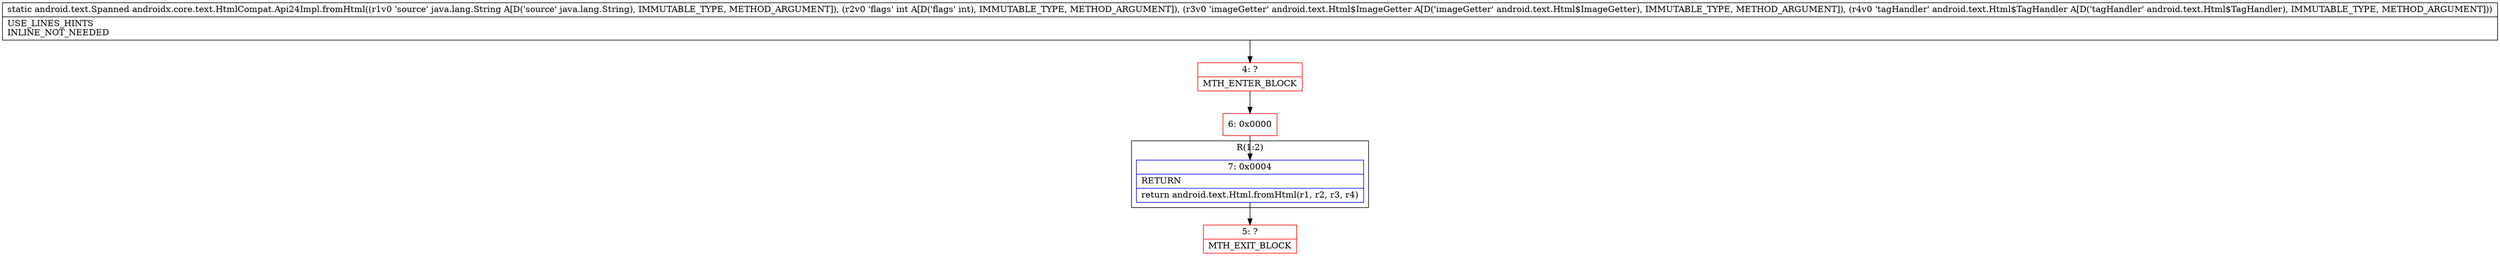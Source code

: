 digraph "CFG forandroidx.core.text.HtmlCompat.Api24Impl.fromHtml(Ljava\/lang\/String;ILandroid\/text\/Html$ImageGetter;Landroid\/text\/Html$TagHandler;)Landroid\/text\/Spanned;" {
subgraph cluster_Region_1532649984 {
label = "R(1:2)";
node [shape=record,color=blue];
Node_7 [shape=record,label="{7\:\ 0x0004|RETURN\l|return android.text.Html.fromHtml(r1, r2, r3, r4)\l}"];
}
Node_4 [shape=record,color=red,label="{4\:\ ?|MTH_ENTER_BLOCK\l}"];
Node_6 [shape=record,color=red,label="{6\:\ 0x0000}"];
Node_5 [shape=record,color=red,label="{5\:\ ?|MTH_EXIT_BLOCK\l}"];
MethodNode[shape=record,label="{static android.text.Spanned androidx.core.text.HtmlCompat.Api24Impl.fromHtml((r1v0 'source' java.lang.String A[D('source' java.lang.String), IMMUTABLE_TYPE, METHOD_ARGUMENT]), (r2v0 'flags' int A[D('flags' int), IMMUTABLE_TYPE, METHOD_ARGUMENT]), (r3v0 'imageGetter' android.text.Html$ImageGetter A[D('imageGetter' android.text.Html$ImageGetter), IMMUTABLE_TYPE, METHOD_ARGUMENT]), (r4v0 'tagHandler' android.text.Html$TagHandler A[D('tagHandler' android.text.Html$TagHandler), IMMUTABLE_TYPE, METHOD_ARGUMENT]))  | USE_LINES_HINTS\lINLINE_NOT_NEEDED\l}"];
MethodNode -> Node_4;Node_7 -> Node_5;
Node_4 -> Node_6;
Node_6 -> Node_7;
}

